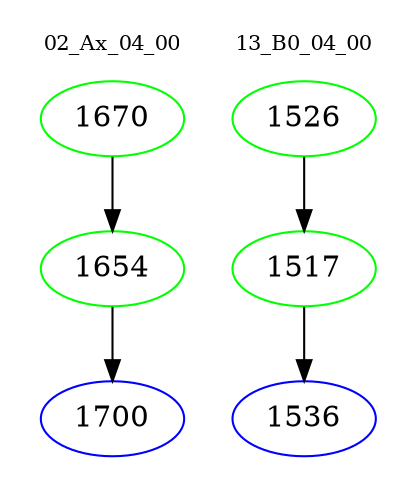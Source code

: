 digraph{
subgraph cluster_0 {
color = white
label = "02_Ax_04_00";
fontsize=10;
T0_1670 [label="1670", color="green"]
T0_1670 -> T0_1654 [color="black"]
T0_1654 [label="1654", color="green"]
T0_1654 -> T0_1700 [color="black"]
T0_1700 [label="1700", color="blue"]
}
subgraph cluster_1 {
color = white
label = "13_B0_04_00";
fontsize=10;
T1_1526 [label="1526", color="green"]
T1_1526 -> T1_1517 [color="black"]
T1_1517 [label="1517", color="green"]
T1_1517 -> T1_1536 [color="black"]
T1_1536 [label="1536", color="blue"]
}
}
